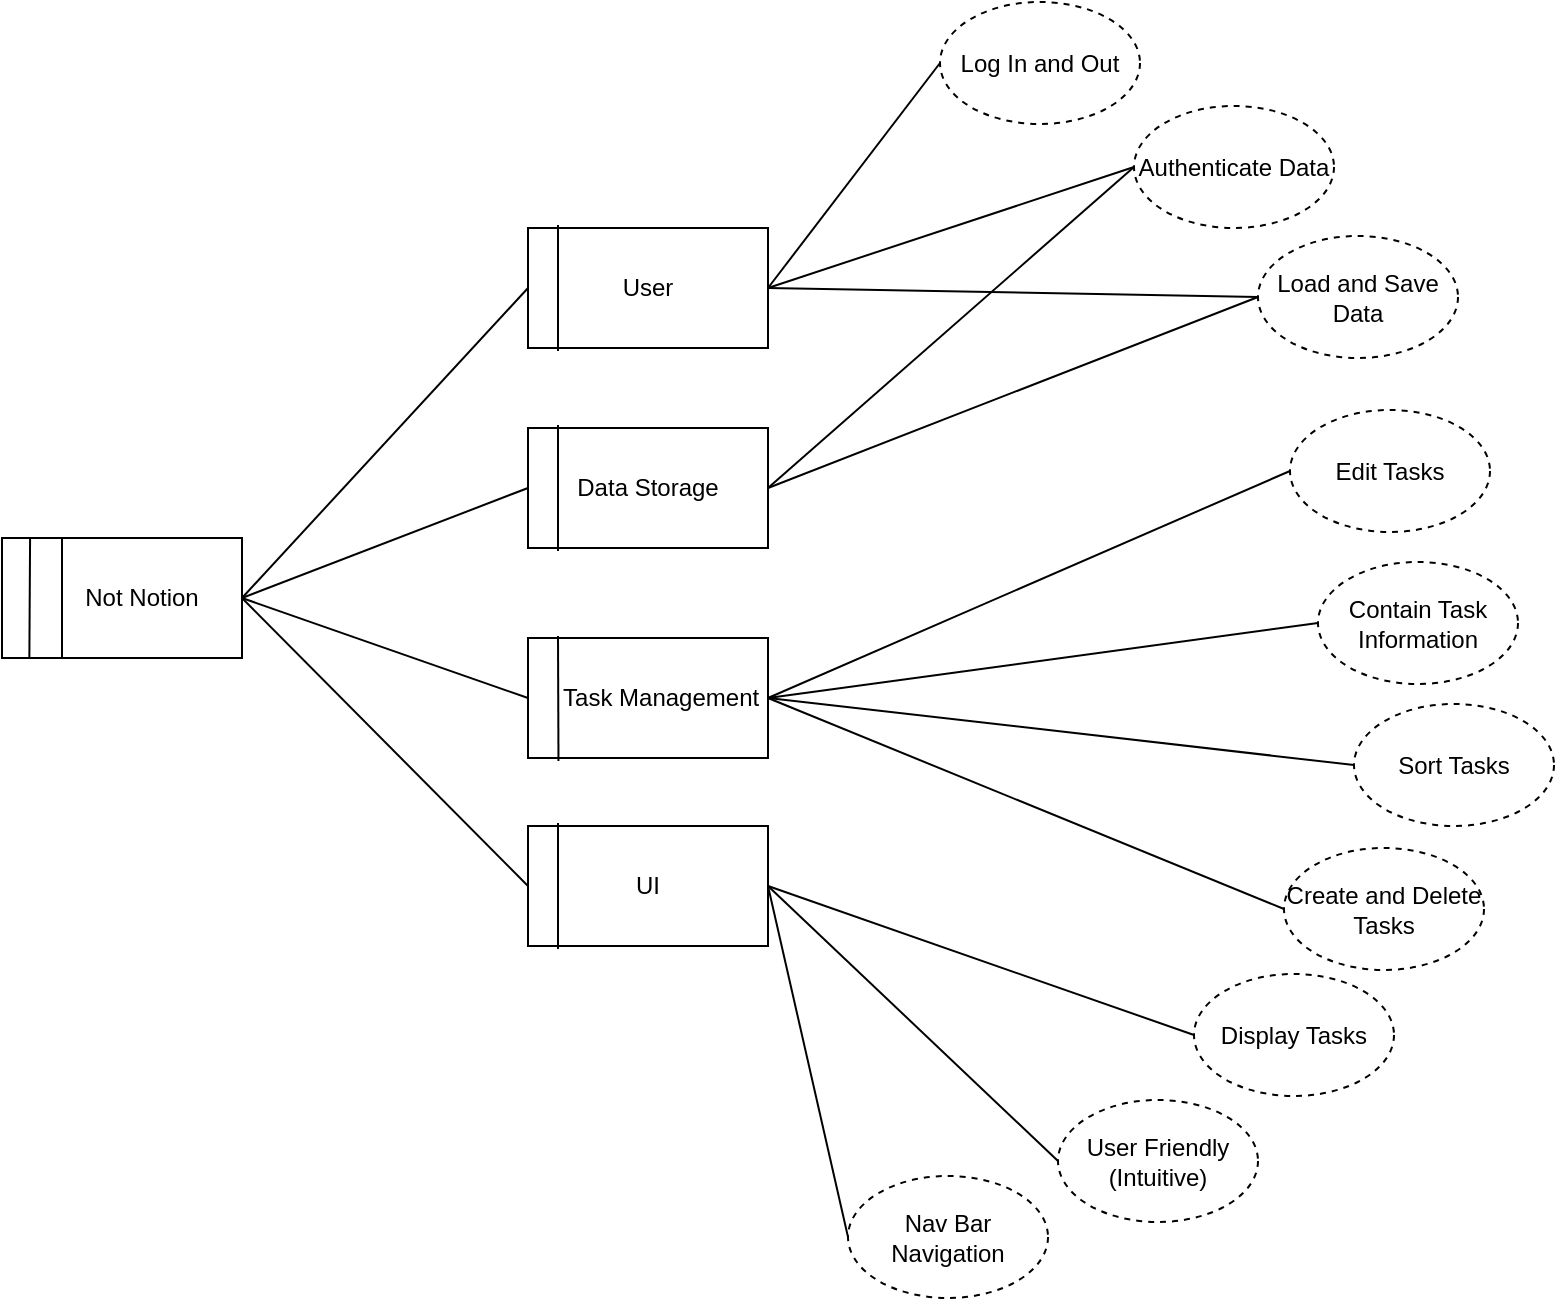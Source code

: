 <mxfile version="26.2.14">
  <diagram name="Page-1" id="hIh0pqV7uTAjAjgQYpud">
    <mxGraphModel dx="1789" dy="1172" grid="0" gridSize="10" guides="1" tooltips="1" connect="1" arrows="1" fold="1" page="0" pageScale="1" pageWidth="850" pageHeight="1100" math="0" shadow="0">
      <root>
        <mxCell id="0" />
        <mxCell id="1" parent="0" />
        <mxCell id="DkdHiptl1Co9tZLa04mi-1" value="&amp;nbsp; &amp;nbsp; &amp;nbsp; Not Notion" style="rounded=0;whiteSpace=wrap;html=1;" vertex="1" parent="1">
          <mxGeometry x="-386" y="-106" width="120" height="60" as="geometry" />
        </mxCell>
        <mxCell id="DkdHiptl1Co9tZLa04mi-2" value="" style="endArrow=none;html=1;rounded=0;fontSize=12;startSize=8;endSize=8;curved=1;entryX=0.25;entryY=0;entryDx=0;entryDy=0;exitX=0.25;exitY=1;exitDx=0;exitDy=0;" edge="1" parent="1" source="DkdHiptl1Co9tZLa04mi-1" target="DkdHiptl1Co9tZLa04mi-1">
          <mxGeometry width="50" height="50" relative="1" as="geometry">
            <mxPoint x="-195" y="-3" as="sourcePoint" />
            <mxPoint x="-145" y="-53" as="targetPoint" />
          </mxGeometry>
        </mxCell>
        <mxCell id="DkdHiptl1Co9tZLa04mi-3" value="" style="endArrow=none;html=1;rounded=0;fontSize=12;startSize=8;endSize=8;curved=1;entryX=0.117;entryY=0.047;entryDx=0;entryDy=0;entryPerimeter=0;exitX=0.114;exitY=0.999;exitDx=0;exitDy=0;exitPerimeter=0;" edge="1" parent="1" source="DkdHiptl1Co9tZLa04mi-1">
          <mxGeometry width="50" height="50" relative="1" as="geometry">
            <mxPoint x="-371.96" y="-47.62" as="sourcePoint" />
            <mxPoint x="-371.96" y="-106.0" as="targetPoint" />
          </mxGeometry>
        </mxCell>
        <mxCell id="DkdHiptl1Co9tZLa04mi-4" value="User" style="rounded=0;whiteSpace=wrap;html=1;" vertex="1" parent="1">
          <mxGeometry x="-123" y="-261" width="120" height="60" as="geometry" />
        </mxCell>
        <mxCell id="DkdHiptl1Co9tZLa04mi-5" value="Data Storage" style="rounded=0;whiteSpace=wrap;html=1;" vertex="1" parent="1">
          <mxGeometry x="-123" y="-161" width="120" height="60" as="geometry" />
        </mxCell>
        <mxCell id="DkdHiptl1Co9tZLa04mi-6" value="&amp;nbsp; &amp;nbsp; Task Management" style="rounded=0;whiteSpace=wrap;html=1;" vertex="1" parent="1">
          <mxGeometry x="-123" y="-56" width="120" height="60" as="geometry" />
        </mxCell>
        <mxCell id="DkdHiptl1Co9tZLa04mi-7" value="" style="endArrow=none;html=1;rounded=0;fontSize=12;startSize=8;endSize=8;curved=1;exitX=0.127;exitY=1.025;exitDx=0;exitDy=0;exitPerimeter=0;" edge="1" parent="1" source="DkdHiptl1Co9tZLa04mi-6">
          <mxGeometry width="50" height="50" relative="1" as="geometry">
            <mxPoint x="-93" y="-2" as="sourcePoint" />
            <mxPoint x="-108" y="-57" as="targetPoint" />
          </mxGeometry>
        </mxCell>
        <mxCell id="DkdHiptl1Co9tZLa04mi-8" value="" style="endArrow=none;html=1;rounded=0;fontSize=12;startSize=8;endSize=8;curved=1;exitX=0.127;exitY=1.025;exitDx=0;exitDy=0;exitPerimeter=0;" edge="1" parent="1">
          <mxGeometry width="50" height="50" relative="1" as="geometry">
            <mxPoint x="-108" y="-99.5" as="sourcePoint" />
            <mxPoint x="-108" y="-162.5" as="targetPoint" />
          </mxGeometry>
        </mxCell>
        <mxCell id="DkdHiptl1Co9tZLa04mi-9" value="" style="endArrow=none;html=1;rounded=0;fontSize=12;startSize=8;endSize=8;curved=1;exitX=0.127;exitY=1.025;exitDx=0;exitDy=0;exitPerimeter=0;" edge="1" parent="1">
          <mxGeometry width="50" height="50" relative="1" as="geometry">
            <mxPoint x="-108" y="-199.5" as="sourcePoint" />
            <mxPoint x="-108" y="-262.5" as="targetPoint" />
          </mxGeometry>
        </mxCell>
        <mxCell id="DkdHiptl1Co9tZLa04mi-10" value="Authenticate Data" style="ellipse;whiteSpace=wrap;html=1;align=center;dashed=1;" vertex="1" parent="1">
          <mxGeometry x="180" y="-322" width="100" height="61" as="geometry" />
        </mxCell>
        <mxCell id="DkdHiptl1Co9tZLa04mi-11" value="Load and Save Data" style="ellipse;whiteSpace=wrap;html=1;align=center;dashed=1;" vertex="1" parent="1">
          <mxGeometry x="242" y="-257" width="100" height="61" as="geometry" />
        </mxCell>
        <mxCell id="DkdHiptl1Co9tZLa04mi-12" value="" style="endArrow=none;html=1;rounded=0;fontSize=12;startSize=8;endSize=8;curved=1;exitX=1;exitY=0.5;exitDx=0;exitDy=0;entryX=0;entryY=0.5;entryDx=0;entryDy=0;" edge="1" parent="1" source="DkdHiptl1Co9tZLa04mi-5" target="DkdHiptl1Co9tZLa04mi-10">
          <mxGeometry width="50" height="50" relative="1" as="geometry">
            <mxPoint x="131" y="-65" as="sourcePoint" />
            <mxPoint x="181" y="-115" as="targetPoint" />
          </mxGeometry>
        </mxCell>
        <mxCell id="DkdHiptl1Co9tZLa04mi-13" value="" style="endArrow=none;html=1;rounded=0;fontSize=12;startSize=8;endSize=8;curved=1;exitX=1;exitY=0.5;exitDx=0;exitDy=0;entryX=0;entryY=0.5;entryDx=0;entryDy=0;" edge="1" parent="1" source="DkdHiptl1Co9tZLa04mi-4" target="DkdHiptl1Co9tZLa04mi-10">
          <mxGeometry width="50" height="50" relative="1" as="geometry">
            <mxPoint x="131" y="-65" as="sourcePoint" />
            <mxPoint x="181" y="-115" as="targetPoint" />
          </mxGeometry>
        </mxCell>
        <mxCell id="DkdHiptl1Co9tZLa04mi-14" value="" style="endArrow=none;html=1;rounded=0;fontSize=12;startSize=8;endSize=8;curved=1;exitX=1;exitY=0.5;exitDx=0;exitDy=0;entryX=0;entryY=0.5;entryDx=0;entryDy=0;" edge="1" parent="1" source="DkdHiptl1Co9tZLa04mi-5" target="DkdHiptl1Co9tZLa04mi-11">
          <mxGeometry width="50" height="50" relative="1" as="geometry">
            <mxPoint x="131" y="-65" as="sourcePoint" />
            <mxPoint x="181" y="-115" as="targetPoint" />
          </mxGeometry>
        </mxCell>
        <mxCell id="DkdHiptl1Co9tZLa04mi-15" value="" style="endArrow=none;html=1;rounded=0;fontSize=12;startSize=8;endSize=8;curved=1;entryX=1;entryY=0.5;entryDx=0;entryDy=0;exitX=0;exitY=0.5;exitDx=0;exitDy=0;" edge="1" parent="1" source="DkdHiptl1Co9tZLa04mi-11" target="DkdHiptl1Co9tZLa04mi-4">
          <mxGeometry width="50" height="50" relative="1" as="geometry">
            <mxPoint x="131" y="-65" as="sourcePoint" />
            <mxPoint x="181" y="-115" as="targetPoint" />
          </mxGeometry>
        </mxCell>
        <mxCell id="DkdHiptl1Co9tZLa04mi-16" value="Create and Delete Tasks" style="ellipse;whiteSpace=wrap;html=1;align=center;dashed=1;" vertex="1" parent="1">
          <mxGeometry x="255" y="49" width="100" height="61" as="geometry" />
        </mxCell>
        <mxCell id="DkdHiptl1Co9tZLa04mi-17" value="" style="endArrow=none;html=1;rounded=0;fontSize=12;startSize=8;endSize=8;curved=1;exitX=1;exitY=0.5;exitDx=0;exitDy=0;entryX=0;entryY=0.5;entryDx=0;entryDy=0;" edge="1" parent="1" source="DkdHiptl1Co9tZLa04mi-6" target="DkdHiptl1Co9tZLa04mi-16">
          <mxGeometry width="50" height="50" relative="1" as="geometry">
            <mxPoint x="131" y="-65" as="sourcePoint" />
            <mxPoint x="181" y="-115" as="targetPoint" />
          </mxGeometry>
        </mxCell>
        <mxCell id="DkdHiptl1Co9tZLa04mi-18" value="UI" style="rounded=0;whiteSpace=wrap;html=1;" vertex="1" parent="1">
          <mxGeometry x="-123" y="38" width="120" height="60" as="geometry" />
        </mxCell>
        <mxCell id="DkdHiptl1Co9tZLa04mi-19" value="" style="endArrow=none;html=1;rounded=0;fontSize=12;startSize=8;endSize=8;curved=1;exitX=0.127;exitY=1.025;exitDx=0;exitDy=0;exitPerimeter=0;" edge="1" parent="1">
          <mxGeometry width="50" height="50" relative="1" as="geometry">
            <mxPoint x="-108" y="99.5" as="sourcePoint" />
            <mxPoint x="-108" y="36.5" as="targetPoint" />
          </mxGeometry>
        </mxCell>
        <mxCell id="DkdHiptl1Co9tZLa04mi-21" value="Display Tasks" style="ellipse;whiteSpace=wrap;html=1;align=center;dashed=1;" vertex="1" parent="1">
          <mxGeometry x="210" y="112" width="100" height="61" as="geometry" />
        </mxCell>
        <mxCell id="DkdHiptl1Co9tZLa04mi-22" value="" style="endArrow=none;html=1;rounded=0;fontSize=12;startSize=8;endSize=8;curved=1;exitX=1;exitY=0.5;exitDx=0;exitDy=0;entryX=0;entryY=0.5;entryDx=0;entryDy=0;" edge="1" parent="1" source="DkdHiptl1Co9tZLa04mi-18" target="DkdHiptl1Co9tZLa04mi-21">
          <mxGeometry width="50" height="50" relative="1" as="geometry">
            <mxPoint x="78" y="-6" as="sourcePoint" />
            <mxPoint x="128" y="-56" as="targetPoint" />
          </mxGeometry>
        </mxCell>
        <mxCell id="DkdHiptl1Co9tZLa04mi-24" value="User Friendly&lt;div&gt;(Intuitive)&lt;/div&gt;" style="ellipse;whiteSpace=wrap;html=1;align=center;dashed=1;" vertex="1" parent="1">
          <mxGeometry x="142" y="175" width="100" height="61" as="geometry" />
        </mxCell>
        <mxCell id="DkdHiptl1Co9tZLa04mi-25" value="" style="endArrow=none;html=1;rounded=0;fontSize=12;startSize=8;endSize=8;curved=1;exitX=1;exitY=0.5;exitDx=0;exitDy=0;entryX=0;entryY=0.5;entryDx=0;entryDy=0;" edge="1" parent="1" source="DkdHiptl1Co9tZLa04mi-18" target="DkdHiptl1Co9tZLa04mi-24">
          <mxGeometry width="50" height="50" relative="1" as="geometry">
            <mxPoint x="78" y="-6" as="sourcePoint" />
            <mxPoint x="128" y="-56" as="targetPoint" />
          </mxGeometry>
        </mxCell>
        <mxCell id="DkdHiptl1Co9tZLa04mi-26" value="Log In and Out" style="ellipse;whiteSpace=wrap;html=1;align=center;dashed=1;" vertex="1" parent="1">
          <mxGeometry x="83" y="-374" width="100" height="61" as="geometry" />
        </mxCell>
        <mxCell id="DkdHiptl1Co9tZLa04mi-27" value="" style="endArrow=none;html=1;rounded=0;fontSize=12;startSize=8;endSize=8;curved=1;exitX=1;exitY=0.5;exitDx=0;exitDy=0;entryX=0;entryY=0.5;entryDx=0;entryDy=0;" edge="1" parent="1" source="DkdHiptl1Co9tZLa04mi-4" target="DkdHiptl1Co9tZLa04mi-26">
          <mxGeometry width="50" height="50" relative="1" as="geometry">
            <mxPoint x="78" y="-6" as="sourcePoint" />
            <mxPoint x="128" y="-56" as="targetPoint" />
          </mxGeometry>
        </mxCell>
        <mxCell id="DkdHiptl1Co9tZLa04mi-28" value="Edit Tasks" style="ellipse;whiteSpace=wrap;html=1;align=center;dashed=1;" vertex="1" parent="1">
          <mxGeometry x="258" y="-170" width="100" height="61" as="geometry" />
        </mxCell>
        <mxCell id="DkdHiptl1Co9tZLa04mi-29" value="" style="endArrow=none;html=1;rounded=0;fontSize=12;startSize=8;endSize=8;curved=1;exitX=1;exitY=0.5;exitDx=0;exitDy=0;entryX=0;entryY=0.5;entryDx=0;entryDy=0;" edge="1" parent="1" source="DkdHiptl1Co9tZLa04mi-6" target="DkdHiptl1Co9tZLa04mi-28">
          <mxGeometry width="50" height="50" relative="1" as="geometry">
            <mxPoint x="78" y="-6" as="sourcePoint" />
            <mxPoint x="128" y="-56" as="targetPoint" />
          </mxGeometry>
        </mxCell>
        <mxCell id="DkdHiptl1Co9tZLa04mi-30" value="" style="endArrow=none;html=1;rounded=0;fontSize=12;startSize=8;endSize=8;curved=1;exitX=1;exitY=0.5;exitDx=0;exitDy=0;entryX=0;entryY=0.5;entryDx=0;entryDy=0;" edge="1" parent="1" source="DkdHiptl1Co9tZLa04mi-1" target="DkdHiptl1Co9tZLa04mi-18">
          <mxGeometry width="50" height="50" relative="1" as="geometry">
            <mxPoint x="-219" y="-46" as="sourcePoint" />
            <mxPoint x="-169" y="-96" as="targetPoint" />
          </mxGeometry>
        </mxCell>
        <mxCell id="DkdHiptl1Co9tZLa04mi-31" value="" style="endArrow=none;html=1;rounded=0;fontSize=12;startSize=8;endSize=8;curved=1;exitX=1;exitY=0.5;exitDx=0;exitDy=0;entryX=0;entryY=0.5;entryDx=0;entryDy=0;" edge="1" parent="1" source="DkdHiptl1Co9tZLa04mi-1" target="DkdHiptl1Co9tZLa04mi-6">
          <mxGeometry width="50" height="50" relative="1" as="geometry">
            <mxPoint x="-116" y="-6" as="sourcePoint" />
            <mxPoint x="-66" y="-56" as="targetPoint" />
          </mxGeometry>
        </mxCell>
        <mxCell id="DkdHiptl1Co9tZLa04mi-32" value="" style="endArrow=none;html=1;rounded=0;fontSize=12;startSize=8;endSize=8;curved=1;exitX=1;exitY=0.5;exitDx=0;exitDy=0;entryX=0;entryY=0.5;entryDx=0;entryDy=0;" edge="1" parent="1" source="DkdHiptl1Co9tZLa04mi-1" target="DkdHiptl1Co9tZLa04mi-5">
          <mxGeometry width="50" height="50" relative="1" as="geometry">
            <mxPoint x="-256" y="-66" as="sourcePoint" />
            <mxPoint x="-113" y="-16" as="targetPoint" />
          </mxGeometry>
        </mxCell>
        <mxCell id="DkdHiptl1Co9tZLa04mi-33" value="" style="endArrow=none;html=1;rounded=0;fontSize=12;startSize=8;endSize=8;curved=1;exitX=1;exitY=0.5;exitDx=0;exitDy=0;entryX=0;entryY=0.5;entryDx=0;entryDy=0;" edge="1" parent="1" source="DkdHiptl1Co9tZLa04mi-1" target="DkdHiptl1Co9tZLa04mi-4">
          <mxGeometry width="50" height="50" relative="1" as="geometry">
            <mxPoint x="-246" y="-56" as="sourcePoint" />
            <mxPoint x="-103" y="-6" as="targetPoint" />
          </mxGeometry>
        </mxCell>
        <mxCell id="DkdHiptl1Co9tZLa04mi-34" value="Sort Tasks" style="ellipse;whiteSpace=wrap;html=1;align=center;dashed=1;" vertex="1" parent="1">
          <mxGeometry x="290" y="-23" width="100" height="61" as="geometry" />
        </mxCell>
        <mxCell id="DkdHiptl1Co9tZLa04mi-35" value="Contain Task Information" style="ellipse;whiteSpace=wrap;html=1;align=center;dashed=1;" vertex="1" parent="1">
          <mxGeometry x="272" y="-94" width="100" height="61" as="geometry" />
        </mxCell>
        <mxCell id="DkdHiptl1Co9tZLa04mi-36" value="" style="endArrow=none;html=1;rounded=0;fontSize=12;startSize=8;endSize=8;curved=1;exitX=1;exitY=0.5;exitDx=0;exitDy=0;entryX=0;entryY=0.5;entryDx=0;entryDy=0;" edge="1" parent="1" source="DkdHiptl1Co9tZLa04mi-6" target="DkdHiptl1Co9tZLa04mi-35">
          <mxGeometry width="50" height="50" relative="1" as="geometry">
            <mxPoint x="7" y="-16" as="sourcePoint" />
            <mxPoint x="247" y="-24" as="targetPoint" />
          </mxGeometry>
        </mxCell>
        <mxCell id="DkdHiptl1Co9tZLa04mi-37" value="" style="endArrow=none;html=1;rounded=0;fontSize=12;startSize=8;endSize=8;curved=1;exitX=1;exitY=0.5;exitDx=0;exitDy=0;entryX=0;entryY=0.5;entryDx=0;entryDy=0;" edge="1" parent="1" source="DkdHiptl1Co9tZLa04mi-6" target="DkdHiptl1Co9tZLa04mi-34">
          <mxGeometry width="50" height="50" relative="1" as="geometry">
            <mxPoint x="17" y="-6" as="sourcePoint" />
            <mxPoint x="257" y="-14" as="targetPoint" />
          </mxGeometry>
        </mxCell>
        <mxCell id="DkdHiptl1Co9tZLa04mi-38" value="Nav Bar Navigation" style="ellipse;whiteSpace=wrap;html=1;align=center;dashed=1;" vertex="1" parent="1">
          <mxGeometry x="37" y="213" width="100" height="61" as="geometry" />
        </mxCell>
        <mxCell id="DkdHiptl1Co9tZLa04mi-39" value="" style="endArrow=none;html=1;rounded=0;fontSize=12;startSize=8;endSize=8;curved=1;exitX=1;exitY=0.5;exitDx=0;exitDy=0;entryX=0;entryY=0.5;entryDx=0;entryDy=0;" edge="1" parent="1" source="DkdHiptl1Co9tZLa04mi-18" target="DkdHiptl1Co9tZLa04mi-38">
          <mxGeometry width="50" height="50" relative="1" as="geometry">
            <mxPoint x="7" y="78" as="sourcePoint" />
            <mxPoint x="152" y="216" as="targetPoint" />
          </mxGeometry>
        </mxCell>
      </root>
    </mxGraphModel>
  </diagram>
</mxfile>
